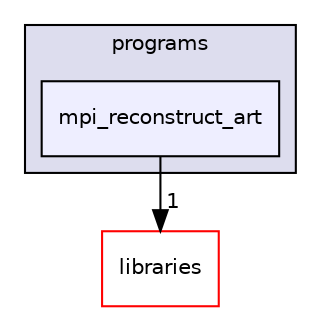 digraph "xmipp/applications/programs/mpi_reconstruct_art" {
  compound=true
  node [ fontsize="10", fontname="Helvetica"];
  edge [ labelfontsize="10", labelfontname="Helvetica"];
  subgraph clusterdir_592b16dc4070b933e5655da2b0d20bbb {
    graph [ bgcolor="#ddddee", pencolor="black", label="programs" fontname="Helvetica", fontsize="10", URL="dir_592b16dc4070b933e5655da2b0d20bbb.html"]
  dir_797f4a140a81105f2ea45dd7147d859a [shape=box, label="mpi_reconstruct_art", style="filled", fillcolor="#eeeeff", pencolor="black", URL="dir_797f4a140a81105f2ea45dd7147d859a.html"];
  }
  dir_29dba3f3840f20df3b04d1972e99046b [shape=box label="libraries" fillcolor="white" style="filled" color="red" URL="dir_29dba3f3840f20df3b04d1972e99046b.html"];
  dir_797f4a140a81105f2ea45dd7147d859a->dir_29dba3f3840f20df3b04d1972e99046b [headlabel="1", labeldistance=1.5 headhref="dir_000164_000042.html"];
}
